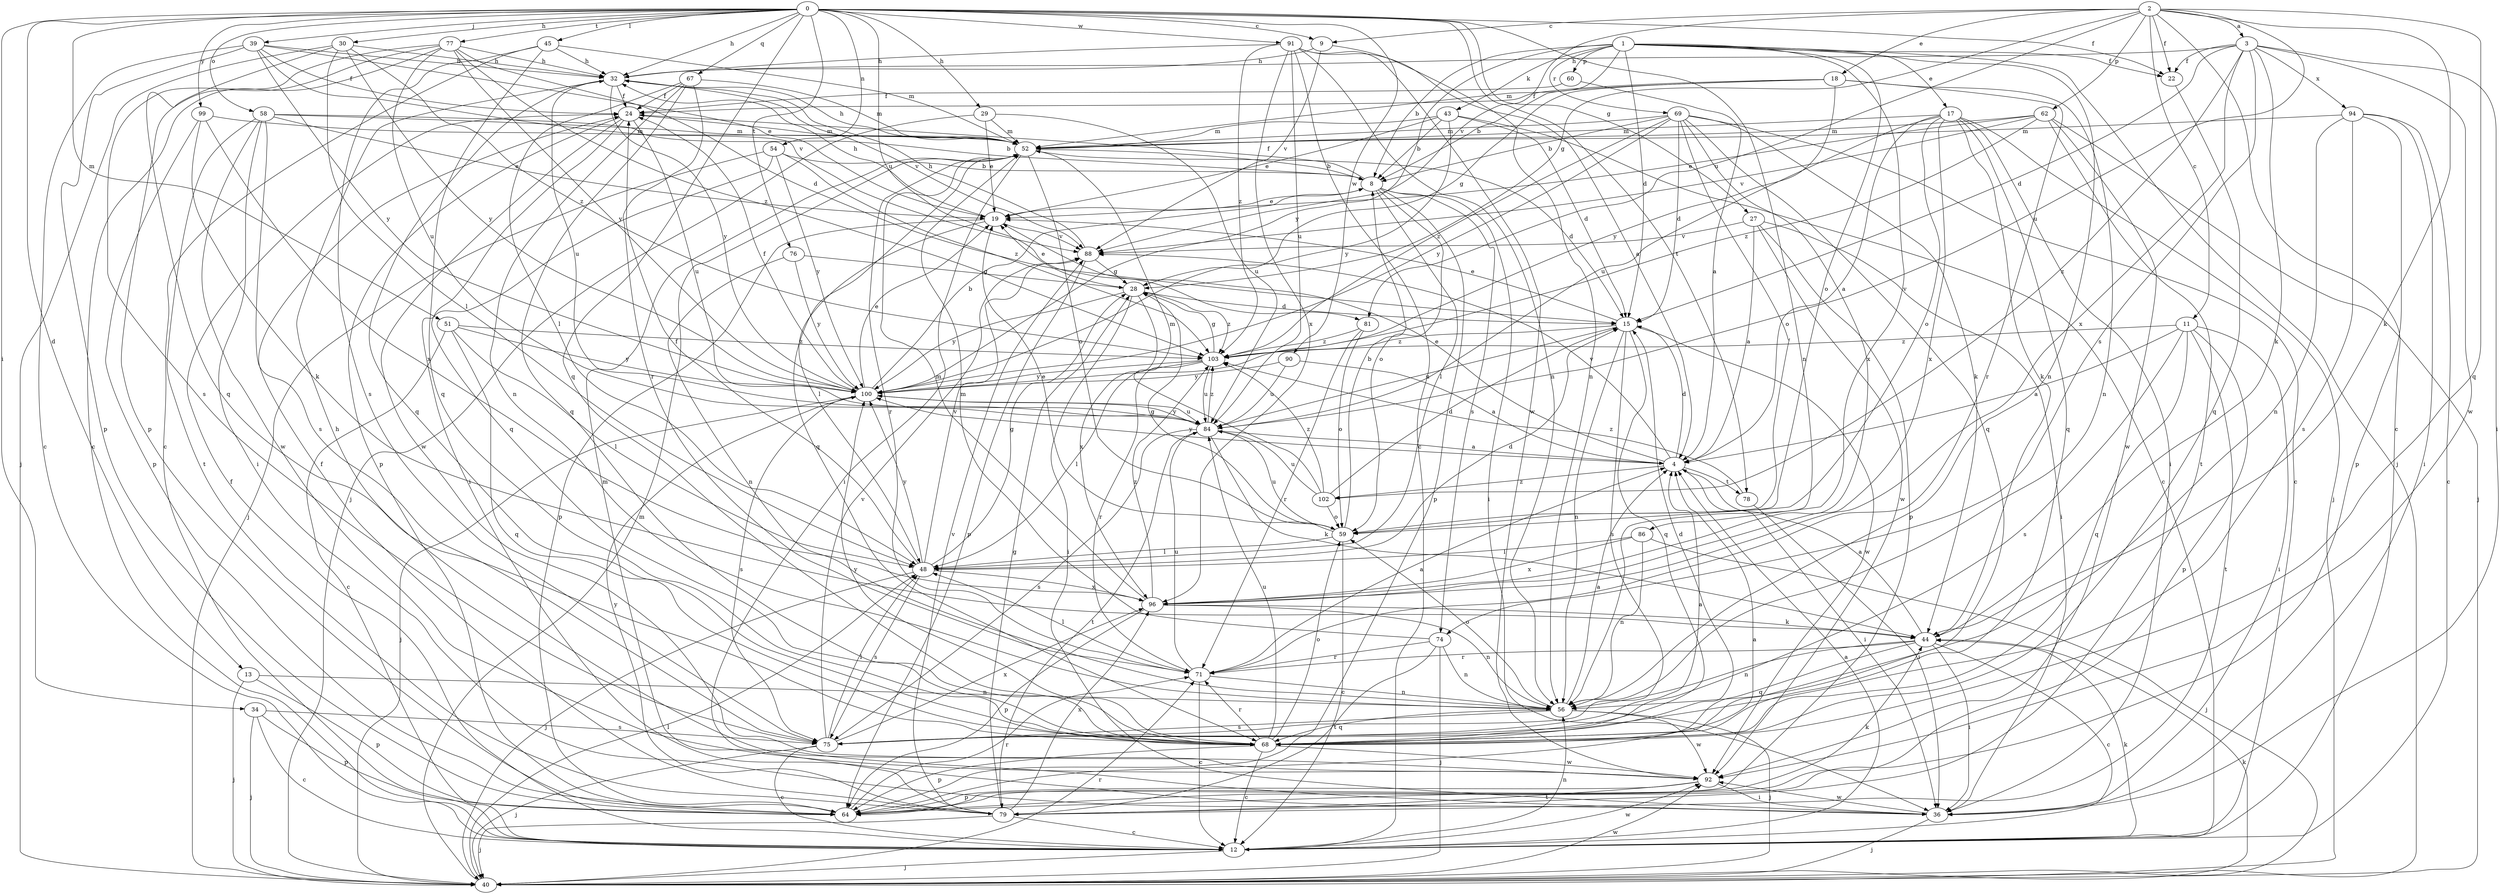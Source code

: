 strict digraph  {
0;
1;
2;
3;
4;
8;
9;
11;
12;
13;
15;
17;
18;
19;
22;
24;
27;
28;
29;
30;
32;
34;
36;
39;
40;
43;
44;
45;
48;
51;
52;
54;
56;
58;
59;
60;
62;
64;
67;
68;
69;
71;
74;
75;
76;
77;
78;
79;
81;
84;
86;
88;
90;
91;
92;
94;
96;
99;
100;
102;
103;
0 -> 9  [label=c];
0 -> 13  [label=d];
0 -> 22  [label=f];
0 -> 27  [label=g];
0 -> 29  [label=h];
0 -> 30  [label=h];
0 -> 32  [label=h];
0 -> 34  [label=i];
0 -> 39  [label=j];
0 -> 45  [label=l];
0 -> 51  [label=m];
0 -> 54  [label=n];
0 -> 56  [label=n];
0 -> 58  [label=o];
0 -> 67  [label=q];
0 -> 68  [label=q];
0 -> 76  [label=t];
0 -> 77  [label=t];
0 -> 78  [label=t];
0 -> 81  [label=u];
0 -> 90  [label=w];
0 -> 91  [label=w];
0 -> 99  [label=y];
1 -> 8  [label=b];
1 -> 15  [label=d];
1 -> 17  [label=e];
1 -> 22  [label=f];
1 -> 40  [label=j];
1 -> 43  [label=k];
1 -> 52  [label=m];
1 -> 56  [label=n];
1 -> 59  [label=o];
1 -> 60  [label=p];
1 -> 69  [label=r];
1 -> 86  [label=v];
1 -> 100  [label=y];
2 -> 3  [label=a];
2 -> 9  [label=c];
2 -> 11  [label=c];
2 -> 12  [label=c];
2 -> 18  [label=e];
2 -> 22  [label=f];
2 -> 28  [label=g];
2 -> 44  [label=k];
2 -> 62  [label=p];
2 -> 68  [label=q];
2 -> 81  [label=u];
2 -> 84  [label=u];
2 -> 88  [label=v];
3 -> 15  [label=d];
3 -> 22  [label=f];
3 -> 32  [label=h];
3 -> 36  [label=i];
3 -> 44  [label=k];
3 -> 74  [label=s];
3 -> 92  [label=w];
3 -> 94  [label=x];
3 -> 96  [label=x];
3 -> 102  [label=z];
4 -> 15  [label=d];
4 -> 19  [label=e];
4 -> 36  [label=i];
4 -> 78  [label=t];
4 -> 88  [label=v];
4 -> 100  [label=y];
4 -> 102  [label=z];
8 -> 19  [label=e];
8 -> 24  [label=f];
8 -> 36  [label=i];
8 -> 48  [label=l];
8 -> 59  [label=o];
8 -> 64  [label=p];
8 -> 74  [label=s];
9 -> 32  [label=h];
9 -> 56  [label=n];
9 -> 88  [label=v];
11 -> 4  [label=a];
11 -> 36  [label=i];
11 -> 64  [label=p];
11 -> 68  [label=q];
11 -> 75  [label=s];
11 -> 79  [label=t];
11 -> 103  [label=z];
12 -> 4  [label=a];
12 -> 24  [label=f];
12 -> 40  [label=j];
12 -> 44  [label=k];
12 -> 56  [label=n];
12 -> 92  [label=w];
13 -> 40  [label=j];
13 -> 56  [label=n];
13 -> 64  [label=p];
15 -> 19  [label=e];
15 -> 56  [label=n];
15 -> 68  [label=q];
15 -> 75  [label=s];
15 -> 84  [label=u];
15 -> 92  [label=w];
15 -> 103  [label=z];
17 -> 4  [label=a];
17 -> 36  [label=i];
17 -> 40  [label=j];
17 -> 44  [label=k];
17 -> 52  [label=m];
17 -> 59  [label=o];
17 -> 68  [label=q];
17 -> 84  [label=u];
17 -> 96  [label=x];
18 -> 8  [label=b];
18 -> 24  [label=f];
18 -> 28  [label=g];
18 -> 56  [label=n];
18 -> 71  [label=r];
18 -> 100  [label=y];
19 -> 32  [label=h];
19 -> 48  [label=l];
19 -> 64  [label=p];
19 -> 88  [label=v];
22 -> 68  [label=q];
24 -> 52  [label=m];
24 -> 64  [label=p];
24 -> 68  [label=q];
24 -> 84  [label=u];
24 -> 92  [label=w];
27 -> 4  [label=a];
27 -> 36  [label=i];
27 -> 64  [label=p];
27 -> 88  [label=v];
27 -> 92  [label=w];
28 -> 15  [label=d];
28 -> 19  [label=e];
28 -> 36  [label=i];
28 -> 96  [label=x];
28 -> 100  [label=y];
28 -> 103  [label=z];
29 -> 19  [label=e];
29 -> 40  [label=j];
29 -> 52  [label=m];
29 -> 84  [label=u];
30 -> 32  [label=h];
30 -> 40  [label=j];
30 -> 48  [label=l];
30 -> 68  [label=q];
30 -> 100  [label=y];
30 -> 103  [label=z];
32 -> 24  [label=f];
32 -> 68  [label=q];
32 -> 84  [label=u];
32 -> 88  [label=v];
32 -> 100  [label=y];
34 -> 12  [label=c];
34 -> 40  [label=j];
34 -> 64  [label=p];
34 -> 75  [label=s];
36 -> 40  [label=j];
36 -> 92  [label=w];
39 -> 12  [label=c];
39 -> 19  [label=e];
39 -> 24  [label=f];
39 -> 32  [label=h];
39 -> 64  [label=p];
39 -> 88  [label=v];
39 -> 100  [label=y];
40 -> 44  [label=k];
40 -> 48  [label=l];
40 -> 52  [label=m];
40 -> 71  [label=r];
40 -> 92  [label=w];
43 -> 8  [label=b];
43 -> 12  [label=c];
43 -> 15  [label=d];
43 -> 19  [label=e];
43 -> 52  [label=m];
43 -> 100  [label=y];
44 -> 4  [label=a];
44 -> 12  [label=c];
44 -> 36  [label=i];
44 -> 56  [label=n];
44 -> 68  [label=q];
44 -> 71  [label=r];
45 -> 12  [label=c];
45 -> 32  [label=h];
45 -> 52  [label=m];
45 -> 68  [label=q];
45 -> 75  [label=s];
48 -> 15  [label=d];
48 -> 24  [label=f];
48 -> 28  [label=g];
48 -> 40  [label=j];
48 -> 75  [label=s];
48 -> 88  [label=v];
48 -> 96  [label=x];
48 -> 100  [label=y];
51 -> 12  [label=c];
51 -> 48  [label=l];
51 -> 68  [label=q];
51 -> 100  [label=y];
51 -> 103  [label=z];
52 -> 8  [label=b];
52 -> 15  [label=d];
52 -> 32  [label=h];
52 -> 36  [label=i];
52 -> 59  [label=o];
52 -> 68  [label=q];
52 -> 71  [label=r];
54 -> 8  [label=b];
54 -> 36  [label=i];
54 -> 40  [label=j];
54 -> 100  [label=y];
54 -> 103  [label=z];
56 -> 4  [label=a];
56 -> 40  [label=j];
56 -> 59  [label=o];
56 -> 68  [label=q];
56 -> 75  [label=s];
56 -> 92  [label=w];
58 -> 8  [label=b];
58 -> 19  [label=e];
58 -> 36  [label=i];
58 -> 52  [label=m];
58 -> 75  [label=s];
58 -> 79  [label=t];
58 -> 92  [label=w];
59 -> 8  [label=b];
59 -> 12  [label=c];
59 -> 19  [label=e];
59 -> 28  [label=g];
59 -> 48  [label=l];
59 -> 84  [label=u];
60 -> 4  [label=a];
60 -> 24  [label=f];
62 -> 19  [label=e];
62 -> 40  [label=j];
62 -> 52  [label=m];
62 -> 79  [label=t];
62 -> 88  [label=v];
62 -> 92  [label=w];
62 -> 103  [label=z];
64 -> 4  [label=a];
64 -> 44  [label=k];
64 -> 71  [label=r];
67 -> 24  [label=f];
67 -> 48  [label=l];
67 -> 52  [label=m];
67 -> 56  [label=n];
67 -> 68  [label=q];
67 -> 71  [label=r];
68 -> 12  [label=c];
68 -> 15  [label=d];
68 -> 59  [label=o];
68 -> 64  [label=p];
68 -> 71  [label=r];
68 -> 84  [label=u];
68 -> 92  [label=w];
68 -> 100  [label=y];
69 -> 8  [label=b];
69 -> 12  [label=c];
69 -> 15  [label=d];
69 -> 44  [label=k];
69 -> 52  [label=m];
69 -> 59  [label=o];
69 -> 68  [label=q];
69 -> 96  [label=x];
69 -> 100  [label=y];
69 -> 103  [label=z];
71 -> 4  [label=a];
71 -> 12  [label=c];
71 -> 48  [label=l];
71 -> 56  [label=n];
71 -> 84  [label=u];
74 -> 40  [label=j];
74 -> 52  [label=m];
74 -> 56  [label=n];
74 -> 71  [label=r];
74 -> 79  [label=t];
75 -> 4  [label=a];
75 -> 12  [label=c];
75 -> 40  [label=j];
75 -> 48  [label=l];
75 -> 88  [label=v];
75 -> 96  [label=x];
76 -> 28  [label=g];
76 -> 56  [label=n];
76 -> 100  [label=y];
77 -> 12  [label=c];
77 -> 15  [label=d];
77 -> 32  [label=h];
77 -> 64  [label=p];
77 -> 75  [label=s];
77 -> 84  [label=u];
77 -> 100  [label=y];
77 -> 103  [label=z];
78 -> 36  [label=i];
78 -> 103  [label=z];
79 -> 12  [label=c];
79 -> 24  [label=f];
79 -> 28  [label=g];
79 -> 40  [label=j];
79 -> 52  [label=m];
79 -> 88  [label=v];
79 -> 96  [label=x];
79 -> 100  [label=y];
81 -> 59  [label=o];
81 -> 71  [label=r];
81 -> 103  [label=z];
84 -> 4  [label=a];
84 -> 44  [label=k];
84 -> 75  [label=s];
84 -> 79  [label=t];
84 -> 100  [label=y];
84 -> 103  [label=z];
86 -> 40  [label=j];
86 -> 48  [label=l];
86 -> 56  [label=n];
86 -> 96  [label=x];
88 -> 28  [label=g];
88 -> 32  [label=h];
88 -> 64  [label=p];
90 -> 4  [label=a];
90 -> 84  [label=u];
90 -> 100  [label=y];
91 -> 4  [label=a];
91 -> 12  [label=c];
91 -> 32  [label=h];
91 -> 56  [label=n];
91 -> 84  [label=u];
91 -> 92  [label=w];
91 -> 96  [label=x];
91 -> 103  [label=z];
92 -> 32  [label=h];
92 -> 36  [label=i];
92 -> 64  [label=p];
92 -> 79  [label=t];
94 -> 12  [label=c];
94 -> 36  [label=i];
94 -> 52  [label=m];
94 -> 56  [label=n];
94 -> 64  [label=p];
94 -> 75  [label=s];
96 -> 44  [label=k];
96 -> 52  [label=m];
96 -> 56  [label=n];
96 -> 64  [label=p];
96 -> 103  [label=z];
99 -> 44  [label=k];
99 -> 52  [label=m];
99 -> 64  [label=p];
99 -> 96  [label=x];
100 -> 8  [label=b];
100 -> 19  [label=e];
100 -> 24  [label=f];
100 -> 40  [label=j];
100 -> 75  [label=s];
100 -> 84  [label=u];
102 -> 15  [label=d];
102 -> 52  [label=m];
102 -> 59  [label=o];
102 -> 84  [label=u];
102 -> 103  [label=z];
103 -> 28  [label=g];
103 -> 48  [label=l];
103 -> 71  [label=r];
103 -> 84  [label=u];
103 -> 100  [label=y];
}
